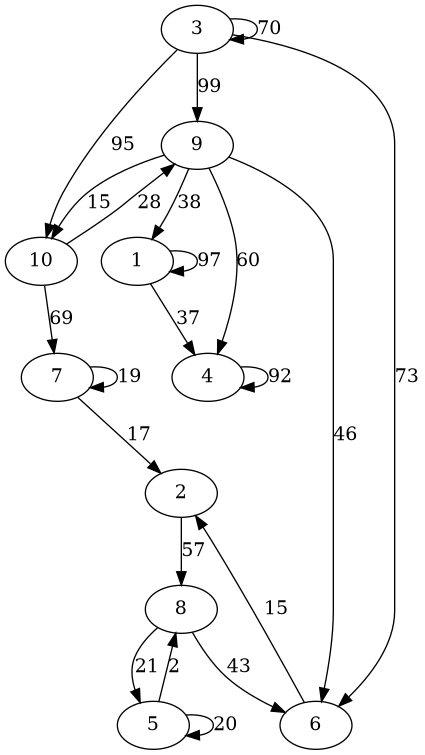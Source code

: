 @startuml
digraph G {
	1 -> 4 [label = 37]
	1 -> 1 [label = 97]
	2 -> 8 [label = 57]
	3 -> 10 [label = 95]
	3 -> 6 [label = 73]
	3 -> 9 [label = 99]
	3 -> 3 [label = 70]
	4 -> 4 [label = 92]
	5 -> 8 [label = 2]
	5 -> 5 [label = 20]
	6 -> 2 [label = 15]
	7 -> 2 [label = 17]
	7 -> 7 [label = 19]
	8 -> 5 [label = 21]
	8 -> 6 [label = 43]
	9 -> 10 [label = 15]
	9 -> 6 [label = 46]
	9 -> 1 [label = 38]
	9 -> 4 [label = 60]
	10 -> 9 [label = 28]
	10 -> 7 [label = 69]
}
@enduml
